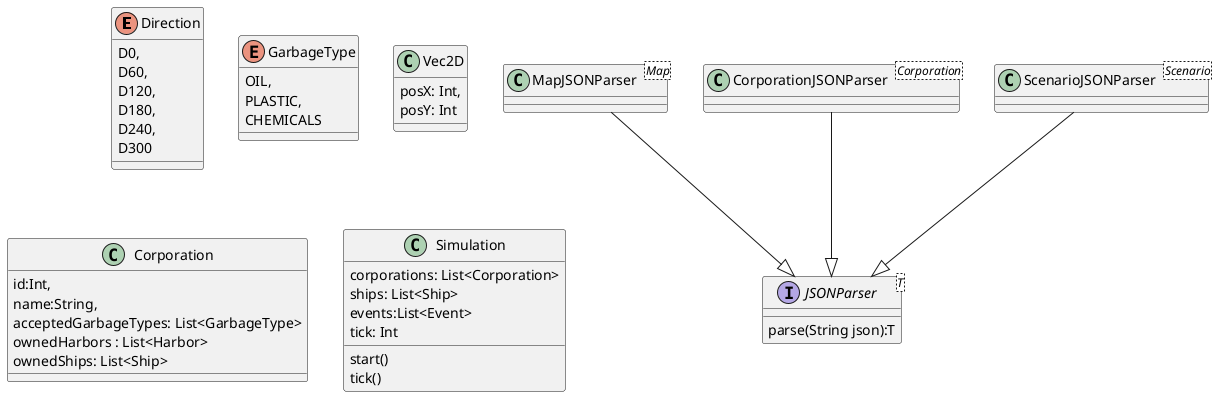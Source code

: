 @startuml
'General
  enum Direction{
    D0,
    D60,
    D120,
    D180,
    D240,
    D300
  }
  enum GarbageType{
    OIL,
    PLASTIC,
    CHEMICALS
  }
   class Vec2D{
    posX: Int,
    posY: Int
  }


  class Corporation{
    id:Int,
    name:String,
    acceptedGarbageTypes: List<GarbageType>
    ownedHarbors : List<Harbor>
    ownedShips: List<Ship>

  }


    class Simulation{
        corporations: List<Corporation>
        ships: List<Ship>
        events:List<Event>
        tick: Int

        start()
        tick()
    }


    interface JSONParser<T>{
    parse(String json):T
    }

    MapJSONParser --|> JSONParser
    class MapJSONParser<Map>{

    }
    CorporationJSONParser --|> JSONParser
    class CorporationJSONParser<Corporation>{

    }
        ScenarioJSONParser --|> JSONParser
        class ScenarioJSONParser<Scenario>{

        }

@enduml